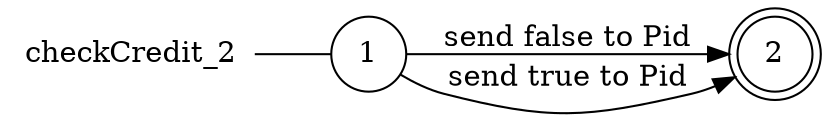 digraph checkCredit_2 {
	rankdir="LR";
	n_0 [label="checkCredit_2", shape="plaintext"];
	n_1 [id="1", shape=circle, label="1"];
	n_0 -> n_1 [arrowhead=none];
	n_2 [id="2", shape=doublecircle, label="2"];

	n_1 -> n_2 [id="[$e|2]", label="send false to Pid"];
	n_1 -> n_2 [id="[$e|1]", label="send true to Pid"];
}
